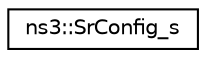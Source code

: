 digraph "Graphical Class Hierarchy"
{
 // LATEX_PDF_SIZE
  edge [fontname="Helvetica",fontsize="10",labelfontname="Helvetica",labelfontsize="10"];
  node [fontname="Helvetica",fontsize="10",shape=record];
  rankdir="LR";
  Node0 [label="ns3::SrConfig_s",height=0.2,width=0.4,color="black", fillcolor="white", style="filled",URL="$structns3_1_1_sr_config__s.html",tooltip="See section 4.3.18 srConfig."];
}
